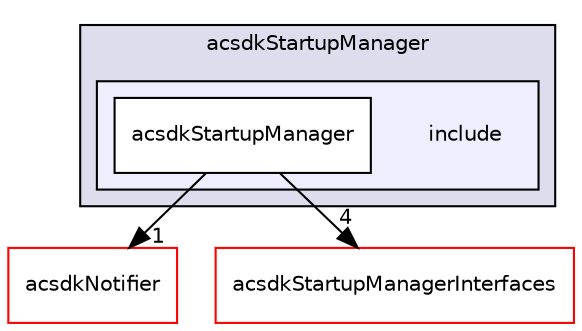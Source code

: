 digraph "/workplace/avs-device-sdk/shared/acsdkStartupManager/include" {
  compound=true
  node [ fontsize="10", fontname="Helvetica"];
  edge [ labelfontsize="10", labelfontname="Helvetica"];
  subgraph clusterdir_0217ca97e8ff44b6aeb3867083553018 {
    graph [ bgcolor="#ddddee", pencolor="black", label="acsdkStartupManager" fontname="Helvetica", fontsize="10", URL="dir_0217ca97e8ff44b6aeb3867083553018.html"]
  subgraph clusterdir_5c4cba069bac1253ddfeaa5be2586c75 {
    graph [ bgcolor="#eeeeff", pencolor="black", label="" URL="dir_5c4cba069bac1253ddfeaa5be2586c75.html"];
    dir_5c4cba069bac1253ddfeaa5be2586c75 [shape=plaintext label="include"];
    dir_e5bb4076b101112d45121a4e797ae2bb [shape=box label="acsdkStartupManager" color="black" fillcolor="white" style="filled" URL="dir_e5bb4076b101112d45121a4e797ae2bb.html"];
  }
  }
  dir_fe5a1e31b2404c649ea4321e0ec6a380 [shape=box label="acsdkNotifier" fillcolor="white" style="filled" color="red" URL="dir_fe5a1e31b2404c649ea4321e0ec6a380.html"];
  dir_db7c1f4866d3e190a24d7d9d9eb0fe40 [shape=box label="acsdkStartupManagerInterfaces" fillcolor="white" style="filled" color="red" URL="dir_db7c1f4866d3e190a24d7d9d9eb0fe40.html"];
  dir_e5bb4076b101112d45121a4e797ae2bb->dir_fe5a1e31b2404c649ea4321e0ec6a380 [headlabel="1", labeldistance=1.5 headhref="dir_000628_000605.html"];
  dir_e5bb4076b101112d45121a4e797ae2bb->dir_db7c1f4866d3e190a24d7d9d9eb0fe40 [headlabel="4", labeldistance=1.5 headhref="dir_000628_000631.html"];
}
